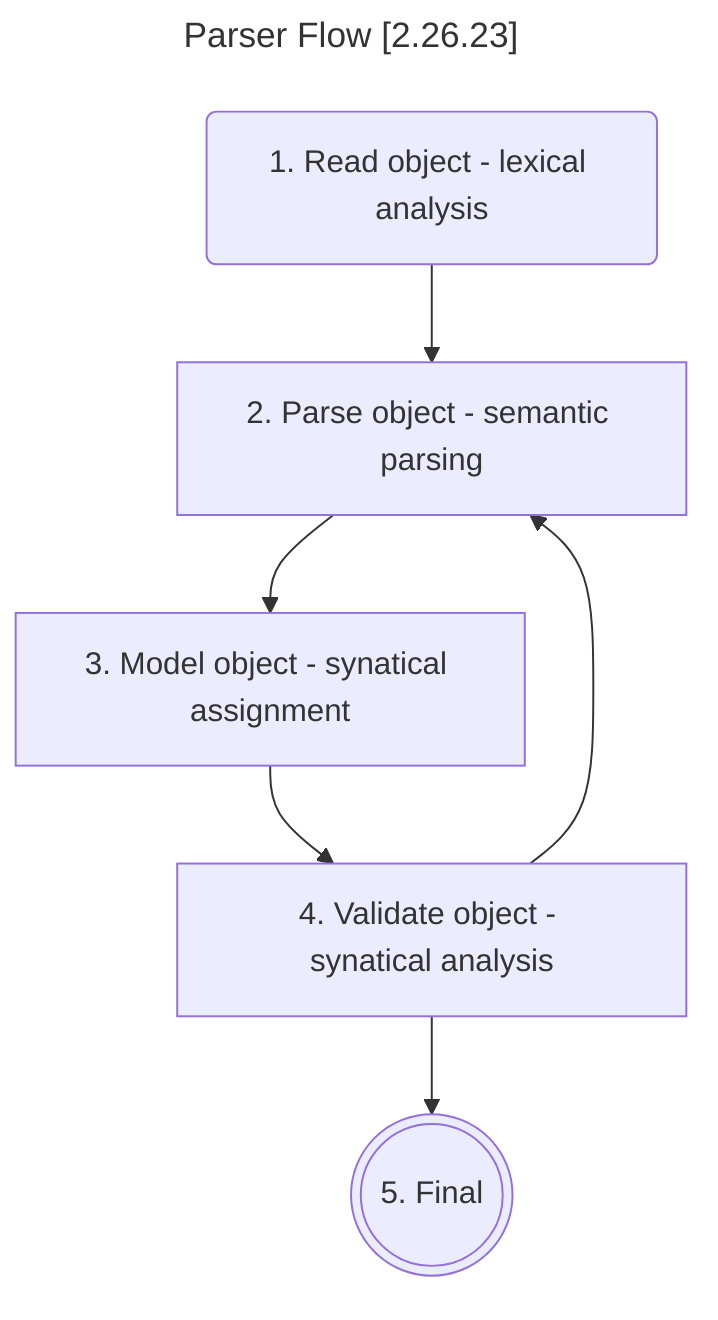 ---
title: Parser Flow [2.26.23]
---

flowchart TB
    id1(1. Read object - lexical analysis ) -->
    id2[2. Parse object - semantic parsing] -->
    id4[3. Model object - synatical assignment] -->
    id5[4. Validate object - synatical analysis] -->
    id6(((5. Final)))
    id5 --> id2